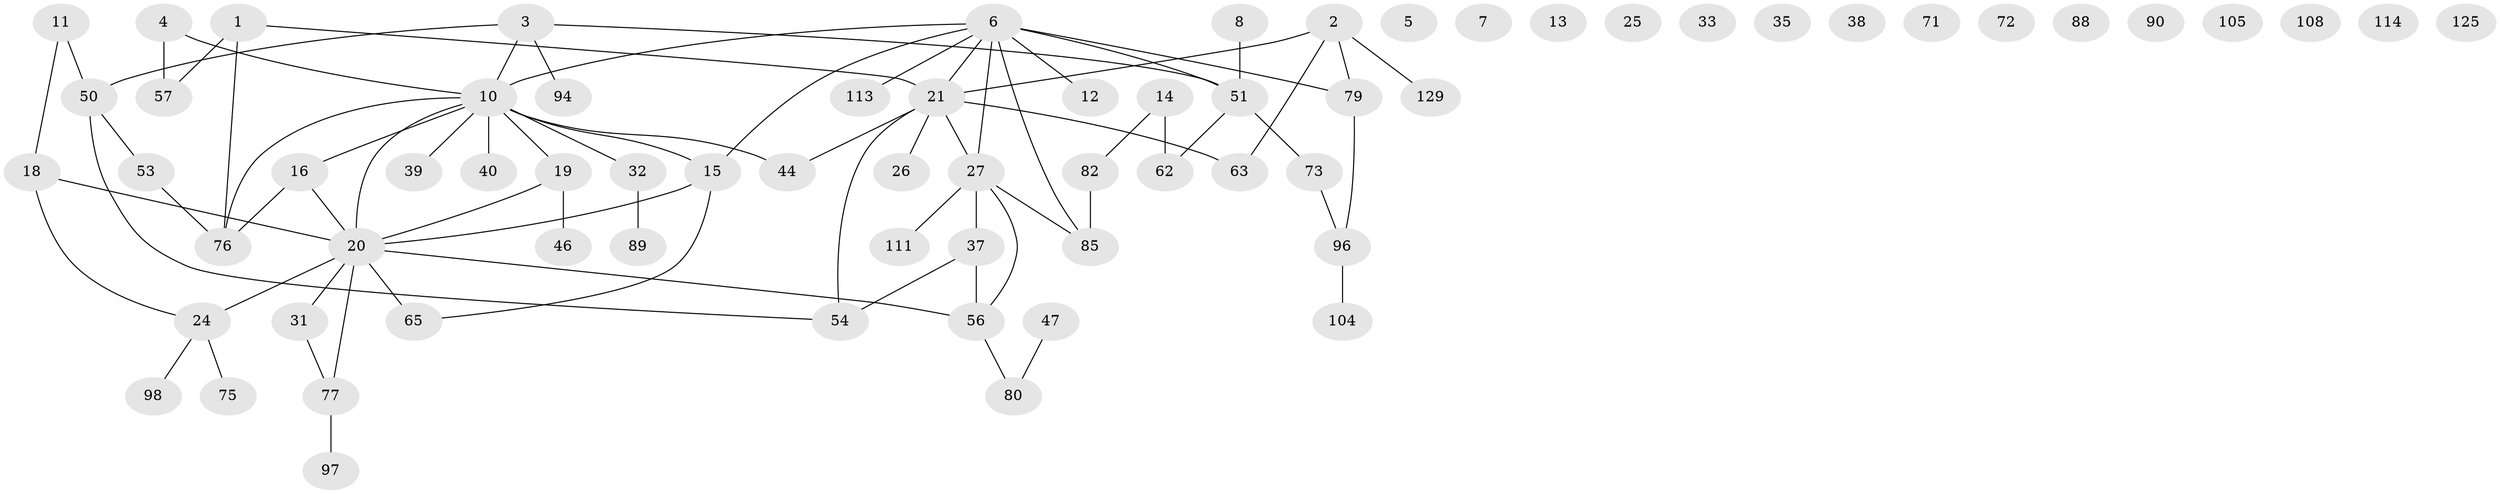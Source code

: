 // original degree distribution, {2: 0.2867647058823529, 1: 0.23529411764705882, 0: 0.09558823529411764, 5: 0.058823529411764705, 3: 0.21323529411764705, 6: 0.014705882352941176, 4: 0.08823529411764706, 7: 0.007352941176470588}
// Generated by graph-tools (version 1.1) at 2025/13/03/09/25 04:13:12]
// undirected, 68 vertices, 76 edges
graph export_dot {
graph [start="1"]
  node [color=gray90,style=filled];
  1 [super="+93"];
  2 [super="+9"];
  3 [super="+41"];
  4 [super="+68"];
  5;
  6 [super="+64+67+66"];
  7;
  8;
  10 [super="+118+17+29+23"];
  11 [super="+135"];
  12;
  13 [super="+42"];
  14;
  15 [super="+124+48"];
  16;
  18 [super="+58"];
  19 [super="+43"];
  20 [super="+103+106+28+55"];
  21 [super="+110+22"];
  24 [super="+84+49"];
  25;
  26 [super="+120"];
  27 [super="+83+59+107"];
  31 [super="+45"];
  32 [super="+34"];
  33;
  35;
  37 [super="+87"];
  38;
  39;
  40;
  44 [super="+70"];
  46;
  47;
  50 [super="+86"];
  51 [super="+121"];
  53;
  54 [super="+119+116+74"];
  56 [super="+69"];
  57;
  62;
  63;
  65;
  71;
  72;
  73;
  75 [super="+101"];
  76 [super="+109+92"];
  77 [super="+100"];
  79;
  80 [super="+123"];
  82 [super="+128"];
  85;
  88;
  89;
  90 [super="+99"];
  94;
  96;
  97;
  98;
  104;
  105;
  108;
  111 [super="+127"];
  113;
  114;
  125;
  129;
  1 -- 57;
  1 -- 76;
  1 -- 21;
  2 -- 79;
  2 -- 129;
  2 -- 21;
  2 -- 63;
  3 -- 50;
  3 -- 51;
  3 -- 10;
  3 -- 94;
  4 -- 57;
  4 -- 10;
  6 -- 85;
  6 -- 51;
  6 -- 79;
  6 -- 113;
  6 -- 21;
  6 -- 27;
  6 -- 12;
  6 -- 15;
  6 -- 10;
  8 -- 51;
  10 -- 16;
  10 -- 32;
  10 -- 39;
  10 -- 40;
  10 -- 44;
  10 -- 19;
  10 -- 20;
  10 -- 15;
  10 -- 76;
  11 -- 18;
  11 -- 50;
  14 -- 62;
  14 -- 82;
  15 -- 20;
  15 -- 65;
  16 -- 76;
  16 -- 20;
  18 -- 20 [weight=2];
  18 -- 24;
  19 -- 20;
  19 -- 46;
  20 -- 77;
  20 -- 65 [weight=2];
  20 -- 56;
  20 -- 31;
  20 -- 24;
  21 -- 44;
  21 -- 27 [weight=6];
  21 -- 54;
  21 -- 26;
  21 -- 63;
  24 -- 98;
  24 -- 75;
  27 -- 111;
  27 -- 37;
  27 -- 85;
  27 -- 56;
  31 -- 77;
  32 -- 89;
  37 -- 56;
  37 -- 54;
  47 -- 80;
  50 -- 53;
  50 -- 54;
  51 -- 62;
  51 -- 73;
  53 -- 76;
  56 -- 80;
  73 -- 96;
  77 -- 97;
  79 -- 96;
  82 -- 85;
  96 -- 104;
}
